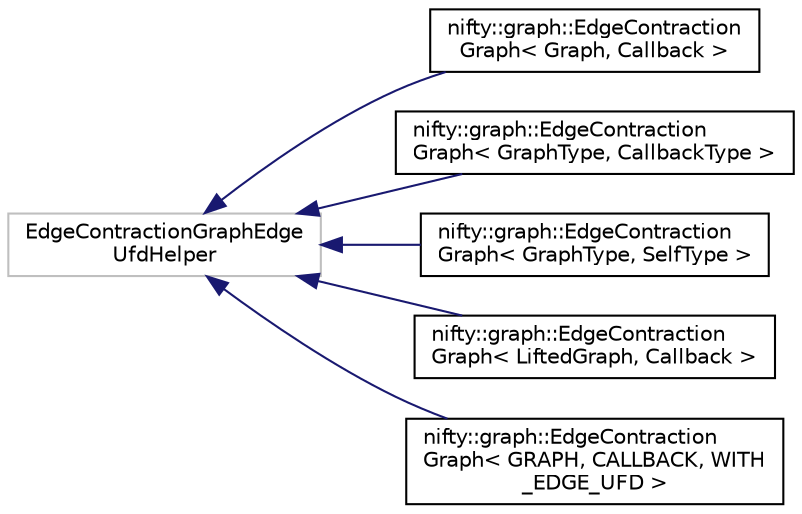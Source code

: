 digraph "Graphical Class Hierarchy"
{
  edge [fontname="Helvetica",fontsize="10",labelfontname="Helvetica",labelfontsize="10"];
  node [fontname="Helvetica",fontsize="10",shape=record];
  rankdir="LR";
  Node1 [label="EdgeContractionGraphEdge\lUfdHelper",height=0.2,width=0.4,color="grey75", fillcolor="white", style="filled"];
  Node1 -> Node2 [dir="back",color="midnightblue",fontsize="10",style="solid",fontname="Helvetica"];
  Node2 [label="nifty::graph::EdgeContraction\lGraph\< Graph, Callback \>",height=0.2,width=0.4,color="black", fillcolor="white", style="filled",URL="$classnifty_1_1graph_1_1EdgeContractionGraph.html"];
  Node1 -> Node3 [dir="back",color="midnightblue",fontsize="10",style="solid",fontname="Helvetica"];
  Node3 [label="nifty::graph::EdgeContraction\lGraph\< GraphType, CallbackType \>",height=0.2,width=0.4,color="black", fillcolor="white", style="filled",URL="$classnifty_1_1graph_1_1EdgeContractionGraph.html"];
  Node1 -> Node4 [dir="back",color="midnightblue",fontsize="10",style="solid",fontname="Helvetica"];
  Node4 [label="nifty::graph::EdgeContraction\lGraph\< GraphType, SelfType \>",height=0.2,width=0.4,color="black", fillcolor="white", style="filled",URL="$classnifty_1_1graph_1_1EdgeContractionGraph.html"];
  Node1 -> Node5 [dir="back",color="midnightblue",fontsize="10",style="solid",fontname="Helvetica"];
  Node5 [label="nifty::graph::EdgeContraction\lGraph\< LiftedGraph, Callback \>",height=0.2,width=0.4,color="black", fillcolor="white", style="filled",URL="$classnifty_1_1graph_1_1EdgeContractionGraph.html"];
  Node1 -> Node6 [dir="back",color="midnightblue",fontsize="10",style="solid",fontname="Helvetica"];
  Node6 [label="nifty::graph::EdgeContraction\lGraph\< GRAPH, CALLBACK, WITH\l_EDGE_UFD \>",height=0.2,width=0.4,color="black", fillcolor="white", style="filled",URL="$classnifty_1_1graph_1_1EdgeContractionGraph.html"];
}
